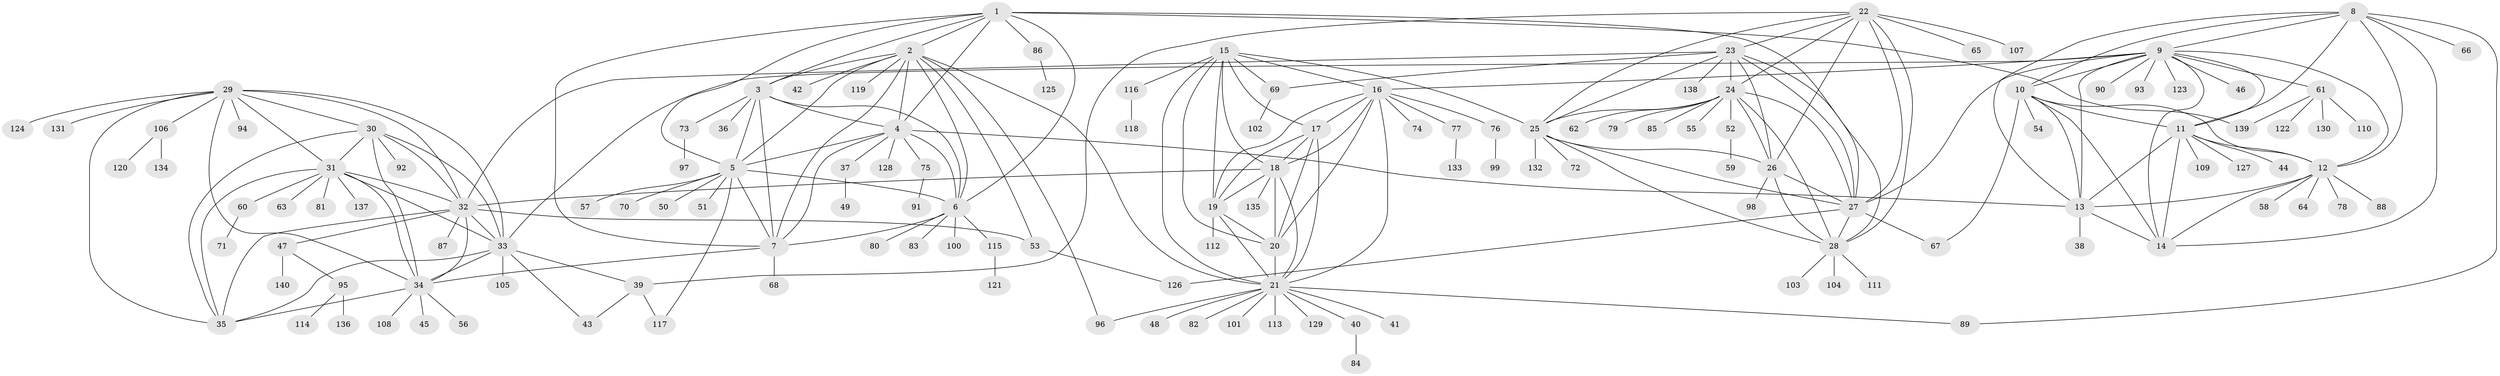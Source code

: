 // Generated by graph-tools (version 1.1) at 2025/11/02/27/25 16:11:33]
// undirected, 140 vertices, 230 edges
graph export_dot {
graph [start="1"]
  node [color=gray90,style=filled];
  1;
  2;
  3;
  4;
  5;
  6;
  7;
  8;
  9;
  10;
  11;
  12;
  13;
  14;
  15;
  16;
  17;
  18;
  19;
  20;
  21;
  22;
  23;
  24;
  25;
  26;
  27;
  28;
  29;
  30;
  31;
  32;
  33;
  34;
  35;
  36;
  37;
  38;
  39;
  40;
  41;
  42;
  43;
  44;
  45;
  46;
  47;
  48;
  49;
  50;
  51;
  52;
  53;
  54;
  55;
  56;
  57;
  58;
  59;
  60;
  61;
  62;
  63;
  64;
  65;
  66;
  67;
  68;
  69;
  70;
  71;
  72;
  73;
  74;
  75;
  76;
  77;
  78;
  79;
  80;
  81;
  82;
  83;
  84;
  85;
  86;
  87;
  88;
  89;
  90;
  91;
  92;
  93;
  94;
  95;
  96;
  97;
  98;
  99;
  100;
  101;
  102;
  103;
  104;
  105;
  106;
  107;
  108;
  109;
  110;
  111;
  112;
  113;
  114;
  115;
  116;
  117;
  118;
  119;
  120;
  121;
  122;
  123;
  124;
  125;
  126;
  127;
  128;
  129;
  130;
  131;
  132;
  133;
  134;
  135;
  136;
  137;
  138;
  139;
  140;
  1 -- 2;
  1 -- 3;
  1 -- 4;
  1 -- 5;
  1 -- 6;
  1 -- 7;
  1 -- 27;
  1 -- 86;
  1 -- 139;
  2 -- 3;
  2 -- 4;
  2 -- 5;
  2 -- 6;
  2 -- 7;
  2 -- 21;
  2 -- 42;
  2 -- 53;
  2 -- 96;
  2 -- 119;
  3 -- 4;
  3 -- 5;
  3 -- 6;
  3 -- 7;
  3 -- 36;
  3 -- 73;
  4 -- 5;
  4 -- 6;
  4 -- 7;
  4 -- 13;
  4 -- 37;
  4 -- 75;
  4 -- 128;
  5 -- 6;
  5 -- 7;
  5 -- 50;
  5 -- 51;
  5 -- 57;
  5 -- 70;
  5 -- 117;
  6 -- 7;
  6 -- 80;
  6 -- 83;
  6 -- 100;
  6 -- 115;
  7 -- 34;
  7 -- 68;
  8 -- 9;
  8 -- 10;
  8 -- 11;
  8 -- 12;
  8 -- 13;
  8 -- 14;
  8 -- 66;
  8 -- 89;
  9 -- 10;
  9 -- 11;
  9 -- 12;
  9 -- 13;
  9 -- 14;
  9 -- 16;
  9 -- 27;
  9 -- 33;
  9 -- 46;
  9 -- 61;
  9 -- 90;
  9 -- 93;
  9 -- 123;
  10 -- 11;
  10 -- 12;
  10 -- 13;
  10 -- 14;
  10 -- 54;
  10 -- 67;
  11 -- 12;
  11 -- 13;
  11 -- 14;
  11 -- 44;
  11 -- 109;
  11 -- 127;
  12 -- 13;
  12 -- 14;
  12 -- 58;
  12 -- 64;
  12 -- 78;
  12 -- 88;
  13 -- 14;
  13 -- 38;
  15 -- 16;
  15 -- 17;
  15 -- 18;
  15 -- 19;
  15 -- 20;
  15 -- 21;
  15 -- 25;
  15 -- 69;
  15 -- 116;
  16 -- 17;
  16 -- 18;
  16 -- 19;
  16 -- 20;
  16 -- 21;
  16 -- 74;
  16 -- 76;
  16 -- 77;
  17 -- 18;
  17 -- 19;
  17 -- 20;
  17 -- 21;
  18 -- 19;
  18 -- 20;
  18 -- 21;
  18 -- 32;
  18 -- 135;
  19 -- 20;
  19 -- 21;
  19 -- 112;
  20 -- 21;
  21 -- 40;
  21 -- 41;
  21 -- 48;
  21 -- 82;
  21 -- 89;
  21 -- 96;
  21 -- 101;
  21 -- 113;
  21 -- 129;
  22 -- 23;
  22 -- 24;
  22 -- 25;
  22 -- 26;
  22 -- 27;
  22 -- 28;
  22 -- 39;
  22 -- 65;
  22 -- 107;
  23 -- 24;
  23 -- 25;
  23 -- 26;
  23 -- 27;
  23 -- 28;
  23 -- 32;
  23 -- 69;
  23 -- 138;
  24 -- 25;
  24 -- 26;
  24 -- 27;
  24 -- 28;
  24 -- 52;
  24 -- 55;
  24 -- 62;
  24 -- 79;
  24 -- 85;
  25 -- 26;
  25 -- 27;
  25 -- 28;
  25 -- 72;
  25 -- 132;
  26 -- 27;
  26 -- 28;
  26 -- 98;
  27 -- 28;
  27 -- 67;
  27 -- 126;
  28 -- 103;
  28 -- 104;
  28 -- 111;
  29 -- 30;
  29 -- 31;
  29 -- 32;
  29 -- 33;
  29 -- 34;
  29 -- 35;
  29 -- 94;
  29 -- 106;
  29 -- 124;
  29 -- 131;
  30 -- 31;
  30 -- 32;
  30 -- 33;
  30 -- 34;
  30 -- 35;
  30 -- 92;
  31 -- 32;
  31 -- 33;
  31 -- 34;
  31 -- 35;
  31 -- 60;
  31 -- 63;
  31 -- 81;
  31 -- 137;
  32 -- 33;
  32 -- 34;
  32 -- 35;
  32 -- 47;
  32 -- 53;
  32 -- 87;
  33 -- 34;
  33 -- 35;
  33 -- 39;
  33 -- 43;
  33 -- 105;
  34 -- 35;
  34 -- 45;
  34 -- 56;
  34 -- 108;
  37 -- 49;
  39 -- 43;
  39 -- 117;
  40 -- 84;
  47 -- 95;
  47 -- 140;
  52 -- 59;
  53 -- 126;
  60 -- 71;
  61 -- 110;
  61 -- 122;
  61 -- 130;
  61 -- 139;
  69 -- 102;
  73 -- 97;
  75 -- 91;
  76 -- 99;
  77 -- 133;
  86 -- 125;
  95 -- 114;
  95 -- 136;
  106 -- 120;
  106 -- 134;
  115 -- 121;
  116 -- 118;
}
